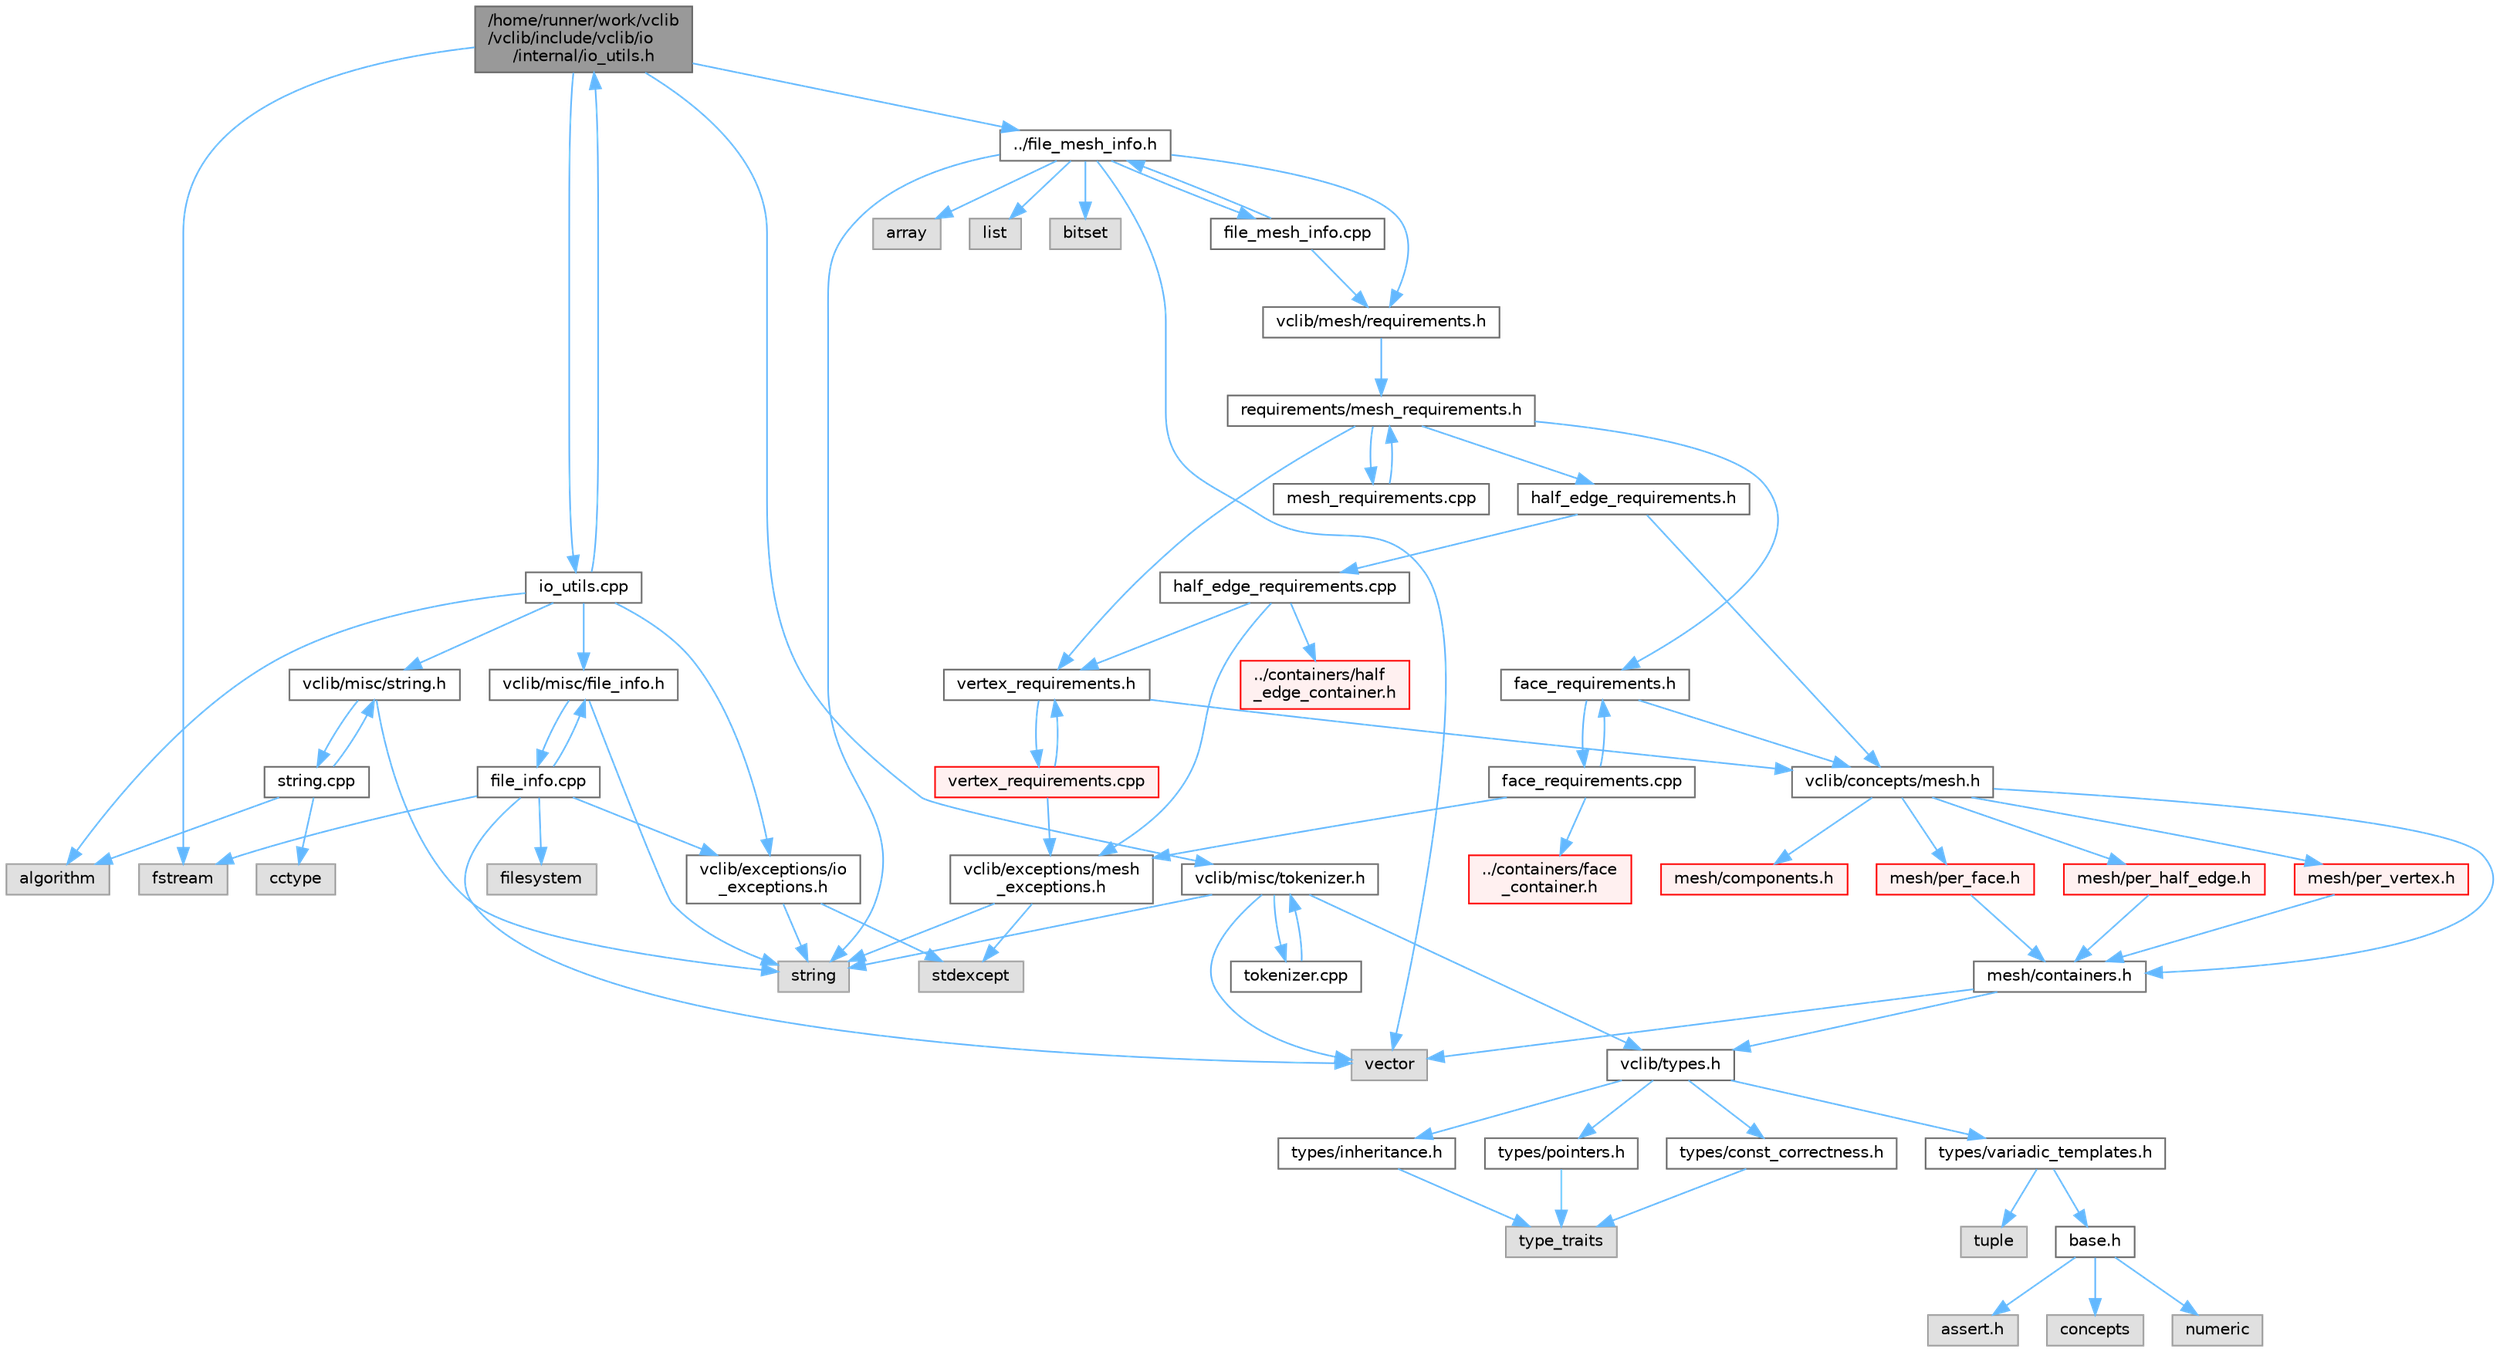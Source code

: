 digraph "/home/runner/work/vclib/vclib/include/vclib/io/internal/io_utils.h"
{
 // LATEX_PDF_SIZE
  bgcolor="transparent";
  edge [fontname=Helvetica,fontsize=10,labelfontname=Helvetica,labelfontsize=10];
  node [fontname=Helvetica,fontsize=10,shape=box,height=0.2,width=0.4];
  Node1 [label="/home/runner/work/vclib\l/vclib/include/vclib/io\l/internal/io_utils.h",height=0.2,width=0.4,color="gray40", fillcolor="grey60", style="filled", fontcolor="black",tooltip=" "];
  Node1 -> Node2 [color="steelblue1",style="solid"];
  Node2 [label="fstream",height=0.2,width=0.4,color="grey60", fillcolor="#E0E0E0", style="filled",tooltip=" "];
  Node1 -> Node3 [color="steelblue1",style="solid"];
  Node3 [label="../file_mesh_info.h",height=0.2,width=0.4,color="grey40", fillcolor="white", style="filled",URL="$file__mesh__info_8h.html",tooltip=" "];
  Node3 -> Node4 [color="steelblue1",style="solid"];
  Node4 [label="array",height=0.2,width=0.4,color="grey60", fillcolor="#E0E0E0", style="filled",tooltip=" "];
  Node3 -> Node5 [color="steelblue1",style="solid"];
  Node5 [label="list",height=0.2,width=0.4,color="grey60", fillcolor="#E0E0E0", style="filled",tooltip=" "];
  Node3 -> Node6 [color="steelblue1",style="solid"];
  Node6 [label="string",height=0.2,width=0.4,color="grey60", fillcolor="#E0E0E0", style="filled",tooltip=" "];
  Node3 -> Node7 [color="steelblue1",style="solid"];
  Node7 [label="vector",height=0.2,width=0.4,color="grey60", fillcolor="#E0E0E0", style="filled",tooltip=" "];
  Node3 -> Node8 [color="steelblue1",style="solid"];
  Node8 [label="bitset",height=0.2,width=0.4,color="grey60", fillcolor="#E0E0E0", style="filled",tooltip=" "];
  Node3 -> Node9 [color="steelblue1",style="solid"];
  Node9 [label="vclib/mesh/requirements.h",height=0.2,width=0.4,color="grey40", fillcolor="white", style="filled",URL="$requirements_8h.html",tooltip=" "];
  Node9 -> Node10 [color="steelblue1",style="solid"];
  Node10 [label="requirements/mesh_requirements.h",height=0.2,width=0.4,color="grey40", fillcolor="white", style="filled",URL="$mesh__requirements_8h.html",tooltip=" "];
  Node10 -> Node11 [color="steelblue1",style="solid"];
  Node11 [label="half_edge_requirements.h",height=0.2,width=0.4,color="grey40", fillcolor="white", style="filled",URL="$half__edge__requirements_8h.html",tooltip=" "];
  Node11 -> Node12 [color="steelblue1",style="solid"];
  Node12 [label="vclib/concepts/mesh.h",height=0.2,width=0.4,color="grey40", fillcolor="white", style="filled",URL="$concepts_2mesh_8h.html",tooltip=" "];
  Node12 -> Node13 [color="steelblue1",style="solid"];
  Node13 [label="mesh/components.h",height=0.2,width=0.4,color="red", fillcolor="#FFF0F0", style="filled",URL="$concepts_2mesh_2components_8h.html",tooltip=" "];
  Node12 -> Node68 [color="steelblue1",style="solid"];
  Node68 [label="mesh/containers.h",height=0.2,width=0.4,color="grey40", fillcolor="white", style="filled",URL="$concepts_2mesh_2containers_8h.html",tooltip=" "];
  Node68 -> Node7 [color="steelblue1",style="solid"];
  Node68 -> Node16 [color="steelblue1",style="solid"];
  Node16 [label="vclib/types.h",height=0.2,width=0.4,color="grey40", fillcolor="white", style="filled",URL="$types_8h.html",tooltip=" "];
  Node16 -> Node17 [color="steelblue1",style="solid"];
  Node17 [label="types/const_correctness.h",height=0.2,width=0.4,color="grey40", fillcolor="white", style="filled",URL="$types_2const__correctness_8h.html",tooltip=" "];
  Node17 -> Node18 [color="steelblue1",style="solid"];
  Node18 [label="type_traits",height=0.2,width=0.4,color="grey60", fillcolor="#E0E0E0", style="filled",tooltip=" "];
  Node16 -> Node19 [color="steelblue1",style="solid"];
  Node19 [label="types/inheritance.h",height=0.2,width=0.4,color="grey40", fillcolor="white", style="filled",URL="$inheritance_8h.html",tooltip=" "];
  Node19 -> Node18 [color="steelblue1",style="solid"];
  Node16 -> Node20 [color="steelblue1",style="solid"];
  Node20 [label="types/pointers.h",height=0.2,width=0.4,color="grey40", fillcolor="white", style="filled",URL="$types_2pointers_8h.html",tooltip=" "];
  Node20 -> Node18 [color="steelblue1",style="solid"];
  Node16 -> Node21 [color="steelblue1",style="solid"];
  Node21 [label="types/variadic_templates.h",height=0.2,width=0.4,color="grey40", fillcolor="white", style="filled",URL="$variadic__templates_8h.html",tooltip=" "];
  Node21 -> Node22 [color="steelblue1",style="solid"];
  Node22 [label="base.h",height=0.2,width=0.4,color="grey40", fillcolor="white", style="filled",URL="$types_2base_8h.html",tooltip=" "];
  Node22 -> Node23 [color="steelblue1",style="solid"];
  Node23 [label="assert.h",height=0.2,width=0.4,color="grey60", fillcolor="#E0E0E0", style="filled",tooltip=" "];
  Node22 -> Node24 [color="steelblue1",style="solid"];
  Node24 [label="concepts",height=0.2,width=0.4,color="grey60", fillcolor="#E0E0E0", style="filled",tooltip=" "];
  Node22 -> Node25 [color="steelblue1",style="solid"];
  Node25 [label="numeric",height=0.2,width=0.4,color="grey60", fillcolor="#E0E0E0", style="filled",tooltip=" "];
  Node21 -> Node26 [color="steelblue1",style="solid"];
  Node26 [label="tuple",height=0.2,width=0.4,color="grey60", fillcolor="#E0E0E0", style="filled",tooltip=" "];
  Node12 -> Node69 [color="steelblue1",style="solid"];
  Node69 [label="mesh/per_face.h",height=0.2,width=0.4,color="red", fillcolor="#FFF0F0", style="filled",URL="$per__face_8h.html",tooltip=" "];
  Node69 -> Node68 [color="steelblue1",style="solid"];
  Node12 -> Node72 [color="steelblue1",style="solid"];
  Node72 [label="mesh/per_half_edge.h",height=0.2,width=0.4,color="red", fillcolor="#FFF0F0", style="filled",URL="$per__half__edge_8h.html",tooltip=" "];
  Node72 -> Node68 [color="steelblue1",style="solid"];
  Node12 -> Node74 [color="steelblue1",style="solid"];
  Node74 [label="mesh/per_vertex.h",height=0.2,width=0.4,color="red", fillcolor="#FFF0F0", style="filled",URL="$per__vertex_8h.html",tooltip=" "];
  Node74 -> Node68 [color="steelblue1",style="solid"];
  Node11 -> Node76 [color="steelblue1",style="solid"];
  Node76 [label="half_edge_requirements.cpp",height=0.2,width=0.4,color="grey40", fillcolor="white", style="filled",URL="$half__edge__requirements_8cpp.html",tooltip=" "];
  Node76 -> Node77 [color="steelblue1",style="solid"];
  Node77 [label="vertex_requirements.h",height=0.2,width=0.4,color="grey40", fillcolor="white", style="filled",URL="$vertex__requirements_8h.html",tooltip=" "];
  Node77 -> Node12 [color="steelblue1",style="solid"];
  Node77 -> Node78 [color="steelblue1",style="solid"];
  Node78 [label="vertex_requirements.cpp",height=0.2,width=0.4,color="red", fillcolor="#FFF0F0", style="filled",URL="$vertex__requirements_8cpp.html",tooltip=" "];
  Node78 -> Node77 [color="steelblue1",style="solid"];
  Node78 -> Node79 [color="steelblue1",style="solid"];
  Node79 [label="vclib/exceptions/mesh\l_exceptions.h",height=0.2,width=0.4,color="grey40", fillcolor="white", style="filled",URL="$mesh__exceptions_8h.html",tooltip=" "];
  Node79 -> Node80 [color="steelblue1",style="solid"];
  Node80 [label="stdexcept",height=0.2,width=0.4,color="grey60", fillcolor="#E0E0E0", style="filled",tooltip=" "];
  Node79 -> Node6 [color="steelblue1",style="solid"];
  Node76 -> Node79 [color="steelblue1",style="solid"];
  Node76 -> Node150 [color="steelblue1",style="solid"];
  Node150 [label="../containers/half\l_edge_container.h",height=0.2,width=0.4,color="red", fillcolor="#FFF0F0", style="filled",URL="$half__edge__container_8h.html",tooltip=" "];
  Node10 -> Node157 [color="steelblue1",style="solid"];
  Node157 [label="face_requirements.h",height=0.2,width=0.4,color="grey40", fillcolor="white", style="filled",URL="$face__requirements_8h.html",tooltip=" "];
  Node157 -> Node12 [color="steelblue1",style="solid"];
  Node157 -> Node158 [color="steelblue1",style="solid"];
  Node158 [label="face_requirements.cpp",height=0.2,width=0.4,color="grey40", fillcolor="white", style="filled",URL="$face__requirements_8cpp.html",tooltip=" "];
  Node158 -> Node157 [color="steelblue1",style="solid"];
  Node158 -> Node79 [color="steelblue1",style="solid"];
  Node158 -> Node159 [color="steelblue1",style="solid"];
  Node159 [label="../containers/face\l_container.h",height=0.2,width=0.4,color="red", fillcolor="#FFF0F0", style="filled",URL="$face__container_8h.html",tooltip=" "];
  Node10 -> Node77 [color="steelblue1",style="solid"];
  Node10 -> Node182 [color="steelblue1",style="solid"];
  Node182 [label="mesh_requirements.cpp",height=0.2,width=0.4,color="grey40", fillcolor="white", style="filled",URL="$mesh__requirements_8cpp.html",tooltip=" "];
  Node182 -> Node10 [color="steelblue1",style="solid"];
  Node3 -> Node183 [color="steelblue1",style="solid"];
  Node183 [label="file_mesh_info.cpp",height=0.2,width=0.4,color="grey40", fillcolor="white", style="filled",URL="$file__mesh__info_8cpp.html",tooltip=" "];
  Node183 -> Node3 [color="steelblue1",style="solid"];
  Node183 -> Node9 [color="steelblue1",style="solid"];
  Node1 -> Node184 [color="steelblue1",style="solid"];
  Node184 [label="vclib/misc/tokenizer.h",height=0.2,width=0.4,color="grey40", fillcolor="white", style="filled",URL="$tokenizer_8h.html",tooltip=" "];
  Node184 -> Node6 [color="steelblue1",style="solid"];
  Node184 -> Node7 [color="steelblue1",style="solid"];
  Node184 -> Node16 [color="steelblue1",style="solid"];
  Node184 -> Node185 [color="steelblue1",style="solid"];
  Node185 [label="tokenizer.cpp",height=0.2,width=0.4,color="grey40", fillcolor="white", style="filled",URL="$tokenizer_8cpp.html",tooltip=" "];
  Node185 -> Node184 [color="steelblue1",style="solid"];
  Node1 -> Node186 [color="steelblue1",style="solid"];
  Node186 [label="io_utils.cpp",height=0.2,width=0.4,color="grey40", fillcolor="white", style="filled",URL="$io__utils_8cpp.html",tooltip=" "];
  Node186 -> Node1 [color="steelblue1",style="solid"];
  Node186 -> Node97 [color="steelblue1",style="solid"];
  Node97 [label="algorithm",height=0.2,width=0.4,color="grey60", fillcolor="#E0E0E0", style="filled",tooltip=" "];
  Node186 -> Node187 [color="steelblue1",style="solid"];
  Node187 [label="vclib/exceptions/io\l_exceptions.h",height=0.2,width=0.4,color="grey40", fillcolor="white", style="filled",URL="$io__exceptions_8h.html",tooltip=" "];
  Node187 -> Node80 [color="steelblue1",style="solid"];
  Node187 -> Node6 [color="steelblue1",style="solid"];
  Node186 -> Node188 [color="steelblue1",style="solid"];
  Node188 [label="vclib/misc/file_info.h",height=0.2,width=0.4,color="grey40", fillcolor="white", style="filled",URL="$file__info_8h.html",tooltip=" "];
  Node188 -> Node6 [color="steelblue1",style="solid"];
  Node188 -> Node189 [color="steelblue1",style="solid"];
  Node189 [label="file_info.cpp",height=0.2,width=0.4,color="grey40", fillcolor="white", style="filled",URL="$file__info_8cpp.html",tooltip=" "];
  Node189 -> Node188 [color="steelblue1",style="solid"];
  Node189 -> Node2 [color="steelblue1",style="solid"];
  Node189 -> Node190 [color="steelblue1",style="solid"];
  Node190 [label="filesystem",height=0.2,width=0.4,color="grey60", fillcolor="#E0E0E0", style="filled",tooltip=" "];
  Node189 -> Node7 [color="steelblue1",style="solid"];
  Node189 -> Node187 [color="steelblue1",style="solid"];
  Node186 -> Node191 [color="steelblue1",style="solid"];
  Node191 [label="vclib/misc/string.h",height=0.2,width=0.4,color="grey40", fillcolor="white", style="filled",URL="$string_8h.html",tooltip=" "];
  Node191 -> Node6 [color="steelblue1",style="solid"];
  Node191 -> Node192 [color="steelblue1",style="solid"];
  Node192 [label="string.cpp",height=0.2,width=0.4,color="grey40", fillcolor="white", style="filled",URL="$string_8cpp.html",tooltip=" "];
  Node192 -> Node191 [color="steelblue1",style="solid"];
  Node192 -> Node97 [color="steelblue1",style="solid"];
  Node192 -> Node193 [color="steelblue1",style="solid"];
  Node193 [label="cctype",height=0.2,width=0.4,color="grey60", fillcolor="#E0E0E0", style="filled",tooltip=" "];
}
